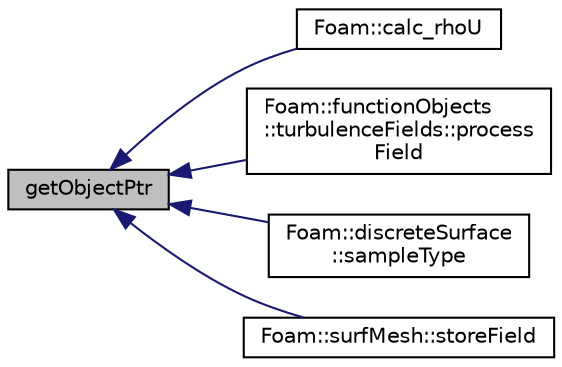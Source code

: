 digraph "getObjectPtr"
{
  bgcolor="transparent";
  edge [fontname="Helvetica",fontsize="10",labelfontname="Helvetica",labelfontsize="10"];
  node [fontname="Helvetica",fontsize="10",shape=record];
  rankdir="LR";
  Node1 [label="getObjectPtr",height=0.2,width=0.4,color="black", fillcolor="grey75", style="filled" fontcolor="black"];
  Node1 -> Node2 [dir="back",color="midnightblue",fontsize="10",style="solid",fontname="Helvetica"];
  Node2 [label="Foam::calc_rhoU",height=0.2,width=0.4,color="black",URL="$namespaceFoam.html#ad81932f79d008c5d8d22b5224a5b1843"];
  Node1 -> Node3 [dir="back",color="midnightblue",fontsize="10",style="solid",fontname="Helvetica"];
  Node3 [label="Foam::functionObjects\l::turbulenceFields::process\lField",height=0.2,width=0.4,color="black",URL="$classFoam_1_1functionObjects_1_1turbulenceFields.html#ac827971b4b660ed810a3ee4535e140c2",tooltip="Process the turbulence field. "];
  Node1 -> Node4 [dir="back",color="midnightblue",fontsize="10",style="solid",fontname="Helvetica"];
  Node4 [label="Foam::discreteSurface\l::sampleType",height=0.2,width=0.4,color="black",URL="$classFoam_1_1discreteSurface.html#a6bf197a4f254f3ab647ae804b865498c",tooltip="Sample the volume field onto surface,. "];
  Node1 -> Node5 [dir="back",color="midnightblue",fontsize="10",style="solid",fontname="Helvetica"];
  Node5 [label="Foam::surfMesh::storeField",height=0.2,width=0.4,color="black",URL="$classFoam_1_1surfMesh.html#abbe5b49c03645d0585b19857954e521c",tooltip="Copy/store named field as face or point data (template parameter). "];
}
